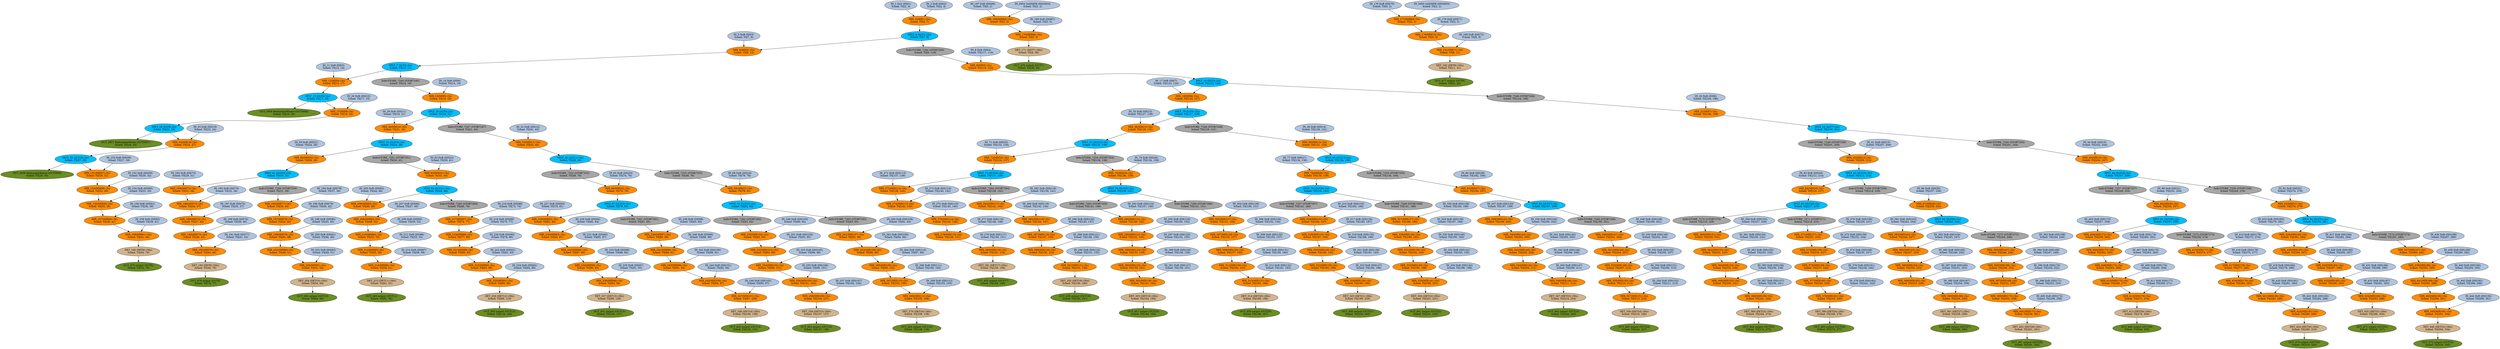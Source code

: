 digraph G {
1 [label = "IN_1 DsS (DIS1)\nSched: TS[2, 4)\n" fillcolor=lightsteelblue, style=filled];
1 -> 3;
2 [label = "IN_2 DsB (DIS2)\nSched: TS[2, 4)\n" fillcolor=lightsteelblue, style=filled];
2 -> 3;
3 [label = "MIX_3(MIX1) (3s)\nSched: TS[4, 7)\n" fillcolor=darkorange, style=filled];
3 -> 4;
4 [label = "SPLT_4 (SLT1) (2s)\nSched: TS[7, 9)\n" fillcolor=deepskyblue, style=filled];
4 -> 6;
4 -> 7244;
5 [label = "IN_5 DsB (DIS3)\nSched: TS[7, 9)\n" fillcolor=lightsteelblue, style=filled];
5 -> 6;
6 [label = "MIX_6(MIX2) (3s)\nSched: TS[9, 12)\n" fillcolor=darkorange, style=filled];
6 -> 7;
7 [label = "SPLT_7 (SLT2) (2s)\nSched: TS[12, 14)\n" fillcolor=deepskyblue, style=filled];
7 -> 12;
7 -> 7245;
8 [label = "IN_8 DsB (DIS4)\nSched: TS[117, 119)\n" fillcolor=lightsteelblue, style=filled];
8 -> 9;
9 [label = "MIX_9(MIX3) (3s)\nSched: TS[119, 122)\n" fillcolor=darkorange, style=filled];
9 -> 10;
10 [label = "SPLT_10 (SLT3) (2s)\nSched: TS[122, 124)\n" fillcolor=deepskyblue, style=filled];
10 -> 18;
10 -> 7246;
11 [label = "IN_11 DsB (DIS5)\nSched: TS[12, 14)\n" fillcolor=lightsteelblue, style=filled];
11 -> 12;
12 [label = "MIX_12(MIX4) (3s)\nSched: TS[14, 17)\n" fillcolor=darkorange, style=filled];
12 -> 13;
13 [label = "SPLT_13 (SLT4) (2s)\nSched: TS[17, 19)\n" fillcolor=deepskyblue, style=filled];
13 -> 5958;
13 -> 27;
14 [label = "IN_14 DsB (DIS6)\nSched: TS[14, 16)\n" fillcolor=lightsteelblue, style=filled];
14 -> 15;
15 [label = "MIX_15(MIX5) (3s)\nSched: TS[16, 19)\n" fillcolor=darkorange, style=filled];
15 -> 16;
16 [label = "SPLT_16 (SLT5) (2s)\nSched: TS[19, 21)\n" fillcolor=deepskyblue, style=filled];
16 -> 30;
16 -> 7247;
17 [label = "IN_17 DsB (DIS7)\nSched: TS[122, 124)\n" fillcolor=lightsteelblue, style=filled];
17 -> 18;
18 [label = "MIX_18(MIX6) (3s)\nSched: TS[124, 127)\n" fillcolor=darkorange, style=filled];
18 -> 19;
19 [label = "SPLT_19 (SLT6) (2s)\nSched: TS[127, 129)\n" fillcolor=deepskyblue, style=filled];
19 -> 36;
19 -> 7248;
20 [label = "IN_20 DsB (DIS8)\nSched: TS[194, 196)\n" fillcolor=lightsteelblue, style=filled];
20 -> 21;
21 [label = "MIX_21(MIX7) (3s)\nSched: TS[196, 199)\n" fillcolor=darkorange, style=filled];
21 -> 22;
22 [label = "SPLT_22 (SLT7) (2s)\nSched: TS[199, 201)\n" fillcolor=deepskyblue, style=filled];
22 -> 7249;
22 -> 7250;
26 [label = "IN_26 DsB (DIS10)\nSched: TS[17, 19)\n" fillcolor=lightsteelblue, style=filled];
26 -> 27;
27 [label = "MIX_27(MIX9) (3s)\nSched: TS[19, 22)\n" fillcolor=darkorange, style=filled];
27 -> 28;
28 [label = "SPLT_28 (SLT9) (2s)\nSched: TS[22, 24)\n" fillcolor=deepskyblue, style=filled];
28 -> 5957;
28 -> 54;
29 [label = "IN_29 DsB (DIS11)\nSched: TS[19, 21)\n" fillcolor=lightsteelblue, style=filled];
29 -> 30;
30 [label = "MIX_30(MIX10) (3s)\nSched: TS[21, 24)\n" fillcolor=darkorange, style=filled];
30 -> 31;
31 [label = "SPLT_31 (SLT10) (2s)\nSched: TS[24, 26)\n" fillcolor=deepskyblue, style=filled];
31 -> 60;
31 -> 7251;
32 [label = "IN_32 DsB (DIS12)\nSched: TS[41, 43)\n" fillcolor=lightsteelblue, style=filled];
32 -> 33;
33 [label = "MIX_33(MIX11) (3s)\nSched: TS[43, 46)\n" fillcolor=darkorange, style=filled];
33 -> 34;
34 [label = "SPLT_34 (SLT11) (2s)\nSched: TS[46, 48)\n" fillcolor=deepskyblue, style=filled];
34 -> 7252;
34 -> 7253;
35 [label = "IN_35 DsB (DIS13)\nSched: TS[127, 129)\n" fillcolor=lightsteelblue, style=filled];
35 -> 36;
36 [label = "MIX_36(MIX12) (3s)\nSched: TS[129, 132)\n" fillcolor=darkorange, style=filled];
36 -> 37;
37 [label = "SPLT_37 (SLT12) (2s)\nSched: TS[132, 134)\n" fillcolor=deepskyblue, style=filled];
37 -> 72;
37 -> 7254;
38 [label = "IN_38 DsB (DIS14)\nSched: TS[129, 131)\n" fillcolor=lightsteelblue, style=filled];
38 -> 39;
39 [label = "MIX_39(MIX13) (3s)\nSched: TS[131, 134)\n" fillcolor=darkorange, style=filled];
39 -> 40;
40 [label = "SPLT_40 (SLT13) (2s)\nSched: TS[134, 136)\n" fillcolor=deepskyblue, style=filled];
40 -> 78;
40 -> 7255;
41 [label = "IN_41 DsB (DIS15)\nSched: TS[207, 209)\n" fillcolor=lightsteelblue, style=filled];
41 -> 42;
42 [label = "MIX_42(MIX14) (3s)\nSched: TS[209, 212)\n" fillcolor=darkorange, style=filled];
42 -> 43;
43 [label = "SPLT_43 (SLT14) (2s)\nSched: TS[212, 214)\n" fillcolor=deepskyblue, style=filled];
43 -> 84;
43 -> 7256;
44 [label = "IN_44 DsB (DIS16)\nSched: TS[242, 244)\n" fillcolor=lightsteelblue, style=filled];
44 -> 45;
45 [label = "MIX_45(MIX15) (3s)\nSched: TS[244, 247)\n" fillcolor=darkorange, style=filled];
45 -> 46;
46 [label = "SPLT_46 (SLT15) (2s)\nSched: TS[247, 249)\n" fillcolor=deepskyblue, style=filled];
46 -> 7257;
46 -> 7258;
53 [label = "IN_53 DsB (DIS19)\nSched: TS[22, 24)\n" fillcolor=lightsteelblue, style=filled];
53 -> 54;
54 [label = "MIX_54(MIX18) (3s)\nSched: TS[24, 27)\n" fillcolor=darkorange, style=filled];
54 -> 55;
55 [label = "SPLT_55 (SLT18) (2s)\nSched: TS[27, 29)\n" fillcolor=deepskyblue, style=filled];
55 -> 5956;
55 -> 151;
59 [label = "IN_59 DsB (DIS21)\nSched: TS[24, 26)\n" fillcolor=lightsteelblue, style=filled];
59 -> 60;
60 [label = "MIX_60(MIX20) (3s)\nSched: TS[26, 29)\n" fillcolor=darkorange, style=filled];
60 -> 61;
61 [label = "SPLT_61 (SLT20) (2s)\nSched: TS[29, 31)\n" fillcolor=deepskyblue, style=filled];
61 -> 184;
61 -> 7259;
62 [label = "IN_62 DsB (DIS22)\nSched: TS[39, 41)\n" fillcolor=lightsteelblue, style=filled];
62 -> 63;
63 [label = "MIX_63(MIX21) (3s)\nSched: TS[41, 44)\n" fillcolor=darkorange, style=filled];
63 -> 64;
64 [label = "SPLT_64 (SLT21) (2s)\nSched: TS[44, 46)\n" fillcolor=deepskyblue, style=filled];
64 -> 206;
64 -> 7260;
65 [label = "IN_65 DsB (DIS23)\nSched: TS[74, 76)\n" fillcolor=lightsteelblue, style=filled];
65 -> 66;
66 [label = "MIX_66(MIX22) (3s)\nSched: TS[76, 79)\n" fillcolor=darkorange, style=filled];
66 -> 67;
67 [label = "SPLT_67 (SLT22) (2s)\nSched: TS[79, 81)\n" fillcolor=deepskyblue, style=filled];
67 -> 228;
67 -> 7261;
68 [label = "IN_68 DsB (DIS24)\nSched: TS[76, 78)\n" fillcolor=lightsteelblue, style=filled];
68 -> 69;
69 [label = "MIX_69(MIX23) (3s)\nSched: TS[78, 81)\n" fillcolor=darkorange, style=filled];
69 -> 70;
70 [label = "SPLT_70 (SLT23) (2s)\nSched: TS[81, 83)\n" fillcolor=deepskyblue, style=filled];
70 -> 7262;
70 -> 7263;
71 [label = "IN_71 DsB (DIS25)\nSched: TS[132, 134)\n" fillcolor=lightsteelblue, style=filled];
71 -> 72;
72 [label = "MIX_72(MIX24) (3s)\nSched: TS[134, 137)\n" fillcolor=darkorange, style=filled];
72 -> 73;
73 [label = "SPLT_73 (SLT24) (2s)\nSched: TS[137, 139)\n" fillcolor=deepskyblue, style=filled];
73 -> 272;
73 -> 7264;
74 [label = "IN_74 DsB (DIS26)\nSched: TS[134, 136)\n" fillcolor=lightsteelblue, style=filled];
74 -> 75;
75 [label = "MIX_75(MIX25) (3s)\nSched: TS[136, 139)\n" fillcolor=darkorange, style=filled];
75 -> 76;
76 [label = "SPLT_76 (SLT25) (2s)\nSched: TS[139, 141)\n" fillcolor=deepskyblue, style=filled];
76 -> 7265;
76 -> 7266;
77 [label = "IN_77 DsB (DIS27)\nSched: TS[134, 136)\n" fillcolor=lightsteelblue, style=filled];
77 -> 78;
78 [label = "MIX_78(MIX26) (3s)\nSched: TS[136, 139)\n" fillcolor=darkorange, style=filled];
78 -> 79;
79 [label = "SPLT_79 (SLT26) (2s)\nSched: TS[139, 141)\n" fillcolor=deepskyblue, style=filled];
79 -> 7267;
79 -> 7268;
80 [label = "IN_80 DsB (DIS28)\nSched: TS[192, 194)\n" fillcolor=lightsteelblue, style=filled];
80 -> 81;
81 [label = "MIX_81(MIX27) (3s)\nSched: TS[194, 197)\n" fillcolor=darkorange, style=filled];
81 -> 82;
82 [label = "SPLT_82 (SLT27) (2s)\nSched: TS[197, 199)\n" fillcolor=deepskyblue, style=filled];
82 -> 338;
82 -> 7269;
83 [label = "IN_83 DsB (DIS29)\nSched: TS[212, 214)\n" fillcolor=lightsteelblue, style=filled];
83 -> 84;
84 [label = "MIX_84(MIX28) (3s)\nSched: TS[214, 217)\n" fillcolor=darkorange, style=filled];
84 -> 85;
85 [label = "SPLT_85 (SLT28) (2s)\nSched: TS[217, 219)\n" fillcolor=deepskyblue, style=filled];
85 -> 7270;
85 -> 7271;
86 [label = "IN_86 DsB (DIS30)\nSched: TS[237, 239)\n" fillcolor=lightsteelblue, style=filled];
86 -> 87;
87 [label = "MIX_87(MIX29) (3s)\nSched: TS[239, 242)\n" fillcolor=darkorange, style=filled];
87 -> 88;
88 [label = "SPLT_88 (SLT29) (2s)\nSched: TS[242, 244)\n" fillcolor=deepskyblue, style=filled];
88 -> 382;
88 -> 7272;
89 [label = "IN_89 DsB (DIS31)\nSched: TS[252, 254)\n" fillcolor=lightsteelblue, style=filled];
89 -> 90;
90 [label = "MIX_90(MIX30) (3s)\nSched: TS[254, 257)\n" fillcolor=darkorange, style=filled];
90 -> 91;
91 [label = "SPLT_91 (SLT30) (2s)\nSched: TS[257, 259)\n" fillcolor=deepskyblue, style=filled];
91 -> 404;
91 -> 7273;
92 [label = "IN_92 DsB (DIS32)\nSched: TS[274, 276)\n" fillcolor=lightsteelblue, style=filled];
92 -> 93;
93 [label = "MIX_93(MIX31) (3s)\nSched: TS[276, 279)\n" fillcolor=darkorange, style=filled];
93 -> 94;
94 [label = "SPLT_94 (SLT31) (2s)\nSched: TS[279, 281)\n" fillcolor=deepskyblue, style=filled];
94 -> 426;
94 -> 7274;
150 [label = "IN_150 DsB (DIS58)\nSched: TS[27, 29)\n" fillcolor=lightsteelblue, style=filled];
150 -> 151;
151 [label = "MIX_151(MIX57) (3s)\nSched: TS[29, 32)\n" fillcolor=darkorange, style=filled];
151 -> 153;
152 [label = "IN_152 DsB (DIS59)\nSched: TS[30, 32)\n" fillcolor=lightsteelblue, style=filled];
152 -> 153;
153 [label = "MIX_153(MIX58) (3s)\nSched: TS[32, 35)\n" fillcolor=darkorange, style=filled];
153 -> 155;
154 [label = "IN_154 DsB (DIS60)\nSched: TS[33, 35)\n" fillcolor=lightsteelblue, style=filled];
154 -> 155;
155 [label = "MIX_155(MIX59) (3s)\nSched: TS[35, 38)\n" fillcolor=darkorange, style=filled];
155 -> 157;
156 [label = "IN_156 DsB (DIS61)\nSched: TS[36, 38)\n" fillcolor=lightsteelblue, style=filled];
156 -> 157;
157 [label = "MIX_157(MIX60) (3s)\nSched: TS[38, 41)\n" fillcolor=darkorange, style=filled];
157 -> 159;
158 [label = "IN_158 DsR (DIS62)\nSched: TS[39, 41)\n" fillcolor=lightsteelblue, style=filled];
158 -> 159;
159 [label = "MIX_159(MIX61) (3s)\nSched: TS[41, 44)\n" fillcolor=darkorange, style=filled];
159 -> 160;
160 [label = "DET_160 (DET6) (30s)\nSched: TS[44, 74)\n" fillcolor=tan, style=filled];
160 -> 475;
167 [label = "IN_167 DsB (DIS66)\nSched: TS[0, 2)\n" fillcolor=lightsteelblue, style=filled];
167 -> 168;
168 [label = "MIX_168(MIX65) (3s)\nSched: TS[2, 5)\n" fillcolor=darkorange, style=filled];
168 -> 170;
169 [label = "IN_169 DsR (DIS67)\nSched: TS[3, 5)\n" fillcolor=lightsteelblue, style=filled];
169 -> 170;
170 [label = "MIX_170(MIX66) (3s)\nSched: TS[5, 8)\n" fillcolor=darkorange, style=filled];
170 -> 171;
171 [label = "DET_171 (DET7) (30s)\nSched: TS[8, 38)\n" fillcolor=tan, style=filled];
171 -> 476;
176 [label = "IN_176 DsB (DIS70)\nSched: TS[0, 2)\n" fillcolor=lightsteelblue, style=filled];
176 -> 177;
177 [label = "MIX_177(MIX69) (3s)\nSched: TS[2, 5)\n" fillcolor=darkorange, style=filled];
177 -> 179;
178 [label = "IN_178 DsB (DIS71)\nSched: TS[3, 5)\n" fillcolor=lightsteelblue, style=filled];
178 -> 179;
179 [label = "MIX_179(MIX70) (3s)\nSched: TS[5, 8)\n" fillcolor=darkorange, style=filled];
179 -> 181;
180 [label = "IN_180 DsR (DIS72)\nSched: TS[6, 8)\n" fillcolor=lightsteelblue, style=filled];
180 -> 181;
181 [label = "MIX_181(MIX71) (3s)\nSched: TS[8, 11)\n" fillcolor=darkorange, style=filled];
181 -> 182;
182 [label = "DET_182 (DET8) (30s)\nSched: TS[11, 41)\n" fillcolor=tan, style=filled];
182 -> 477;
183 [label = "IN_183 DsB (DIS73)\nSched: TS[29, 31)\n" fillcolor=lightsteelblue, style=filled];
183 -> 184;
184 [label = "MIX_184(MIX72) (3s)\nSched: TS[31, 34)\n" fillcolor=darkorange, style=filled];
184 -> 186;
185 [label = "IN_185 DsB (DIS74)\nSched: TS[32, 34)\n" fillcolor=lightsteelblue, style=filled];
185 -> 186;
186 [label = "MIX_186(MIX73) (3s)\nSched: TS[34, 37)\n" fillcolor=darkorange, style=filled];
186 -> 188;
187 [label = "IN_187 DsB (DIS75)\nSched: TS[35, 37)\n" fillcolor=lightsteelblue, style=filled];
187 -> 188;
188 [label = "MIX_188(MIX74) (3s)\nSched: TS[37, 40)\n" fillcolor=darkorange, style=filled];
188 -> 190;
189 [label = "IN_189 DsB (DIS76)\nSched: TS[38, 40)\n" fillcolor=lightsteelblue, style=filled];
189 -> 190;
190 [label = "MIX_190(MIX75) (3s)\nSched: TS[40, 43)\n" fillcolor=darkorange, style=filled];
190 -> 192;
191 [label = "IN_191 DsR (DIS77)\nSched: TS[41, 43)\n" fillcolor=lightsteelblue, style=filled];
191 -> 192;
192 [label = "MIX_192(MIX76) (3s)\nSched: TS[43, 46)\n" fillcolor=darkorange, style=filled];
192 -> 193;
193 [label = "DET_193 (DET9) (30s)\nSched: TS[46, 76)\n" fillcolor=tan, style=filled];
193 -> 478;
194 [label = "IN_194 DsB (DIS78)\nSched: TS[37, 39)\n" fillcolor=lightsteelblue, style=filled];
194 -> 195;
195 [label = "MIX_195(MIX77) (3s)\nSched: TS[39, 42)\n" fillcolor=darkorange, style=filled];
195 -> 197;
196 [label = "IN_196 DsB (DIS79)\nSched: TS[40, 42)\n" fillcolor=lightsteelblue, style=filled];
196 -> 197;
197 [label = "MIX_197(MIX78) (3s)\nSched: TS[42, 45)\n" fillcolor=darkorange, style=filled];
197 -> 199;
198 [label = "IN_198 DsB (DIS80)\nSched: TS[43, 45)\n" fillcolor=lightsteelblue, style=filled];
198 -> 199;
199 [label = "MIX_199(MIX79) (3s)\nSched: TS[45, 48)\n" fillcolor=darkorange, style=filled];
199 -> 201;
200 [label = "IN_200 DsB (DIS81)\nSched: TS[46, 48)\n" fillcolor=lightsteelblue, style=filled];
200 -> 201;
201 [label = "MIX_201(MIX80) (3s)\nSched: TS[48, 51)\n" fillcolor=darkorange, style=filled];
201 -> 203;
202 [label = "IN_202 DsR (DIS82)\nSched: TS[49, 51)\n" fillcolor=lightsteelblue, style=filled];
202 -> 203;
203 [label = "MIX_203(MIX81) (3s)\nSched: TS[51, 54)\n" fillcolor=darkorange, style=filled];
203 -> 204;
204 [label = "DET_204 (DET10) (30s)\nSched: TS[54, 84)\n" fillcolor=tan, style=filled];
204 -> 448;
205 [label = "IN_205 DsB (DIS83)\nSched: TS[44, 46)\n" fillcolor=lightsteelblue, style=filled];
205 -> 206;
206 [label = "MIX_206(MIX82) (3s)\nSched: TS[46, 49)\n" fillcolor=darkorange, style=filled];
206 -> 208;
207 [label = "IN_207 DsB (DIS84)\nSched: TS[47, 49)\n" fillcolor=lightsteelblue, style=filled];
207 -> 208;
208 [label = "MIX_208(MIX83) (3s)\nSched: TS[49, 52)\n" fillcolor=darkorange, style=filled];
208 -> 210;
209 [label = "IN_209 DsB (DIS85)\nSched: TS[50, 52)\n" fillcolor=lightsteelblue, style=filled];
209 -> 210;
210 [label = "MIX_210(MIX84) (3s)\nSched: TS[52, 55)\n" fillcolor=darkorange, style=filled];
210 -> 212;
211 [label = "IN_211 DsB (DIS86)\nSched: TS[53, 55)\n" fillcolor=lightsteelblue, style=filled];
211 -> 212;
212 [label = "MIX_212(MIX85) (3s)\nSched: TS[55, 58)\n" fillcolor=darkorange, style=filled];
212 -> 214;
213 [label = "IN_213 DsR (DIS87)\nSched: TS[56, 58)\n" fillcolor=lightsteelblue, style=filled];
213 -> 214;
214 [label = "MIX_214(MIX86) (3s)\nSched: TS[58, 61)\n" fillcolor=darkorange, style=filled];
214 -> 215;
215 [label = "DET_215 (DET11) (30s)\nSched: TS[61, 91)\n" fillcolor=tan, style=filled];
215 -> 449;
216 [label = "IN_216 DsB (DIS88)\nSched: TS[72, 74)\n" fillcolor=lightsteelblue, style=filled];
216 -> 217;
217 [label = "MIX_217(MIX87) (3s)\nSched: TS[74, 77)\n" fillcolor=darkorange, style=filled];
217 -> 219;
218 [label = "IN_218 DsB (DIS89)\nSched: TS[75, 77)\n" fillcolor=lightsteelblue, style=filled];
218 -> 219;
219 [label = "MIX_219(MIX88) (3s)\nSched: TS[77, 80)\n" fillcolor=darkorange, style=filled];
219 -> 221;
220 [label = "IN_220 DsB (DIS90)\nSched: TS[78, 80)\n" fillcolor=lightsteelblue, style=filled];
220 -> 221;
221 [label = "MIX_221(MIX89) (3s)\nSched: TS[80, 83)\n" fillcolor=darkorange, style=filled];
221 -> 223;
222 [label = "IN_222 DsB (DIS91)\nSched: TS[81, 83)\n" fillcolor=lightsteelblue, style=filled];
222 -> 223;
223 [label = "MIX_223(MIX90) (3s)\nSched: TS[83, 86)\n" fillcolor=darkorange, style=filled];
223 -> 225;
224 [label = "IN_224 DsR (DIS92)\nSched: TS[84, 86)\n" fillcolor=lightsteelblue, style=filled];
224 -> 225;
225 [label = "MIX_225(MIX91) (3s)\nSched: TS[86, 89)\n" fillcolor=darkorange, style=filled];
225 -> 226;
226 [label = "DET_226 (DET12) (30s)\nSched: TS[89, 119)\n" fillcolor=tan, style=filled];
226 -> 450;
227 [label = "IN_227 DsB (DIS93)\nSched: TS[79, 81)\n" fillcolor=lightsteelblue, style=filled];
227 -> 228;
228 [label = "MIX_228(MIX92) (3s)\nSched: TS[81, 84)\n" fillcolor=darkorange, style=filled];
228 -> 230;
229 [label = "IN_229 DsB (DIS94)\nSched: TS[82, 84)\n" fillcolor=lightsteelblue, style=filled];
229 -> 230;
230 [label = "MIX_230(MIX93) (3s)\nSched: TS[84, 87)\n" fillcolor=darkorange, style=filled];
230 -> 232;
231 [label = "IN_231 DsB (DIS95)\nSched: TS[85, 87)\n" fillcolor=lightsteelblue, style=filled];
231 -> 232;
232 [label = "MIX_232(MIX94) (3s)\nSched: TS[87, 90)\n" fillcolor=darkorange, style=filled];
232 -> 234;
233 [label = "IN_233 DsB (DIS96)\nSched: TS[88, 90)\n" fillcolor=lightsteelblue, style=filled];
233 -> 234;
234 [label = "MIX_234(MIX95) (3s)\nSched: TS[90, 93)\n" fillcolor=darkorange, style=filled];
234 -> 236;
235 [label = "IN_235 DsR (DIS97)\nSched: TS[91, 93)\n" fillcolor=lightsteelblue, style=filled];
235 -> 236;
236 [label = "MIX_236(MIX96) (3s)\nSched: TS[93, 96)\n" fillcolor=darkorange, style=filled];
236 -> 237;
237 [label = "DET_237 (DET13) (30s)\nSched: TS[96, 126)\n" fillcolor=tan, style=filled];
237 -> 451;
238 [label = "IN_238 DsB (DIS98)\nSched: TS[83, 85)\n" fillcolor=lightsteelblue, style=filled];
238 -> 239;
239 [label = "MIX_239(MIX97) (3s)\nSched: TS[85, 88)\n" fillcolor=darkorange, style=filled];
239 -> 241;
240 [label = "IN_240 DsB (DIS99)\nSched: TS[86, 88)\n" fillcolor=lightsteelblue, style=filled];
240 -> 241;
241 [label = "MIX_241(MIX98) (3s)\nSched: TS[88, 91)\n" fillcolor=darkorange, style=filled];
241 -> 243;
242 [label = "IN_242 DsB (DIS100)\nSched: TS[89, 91)\n" fillcolor=lightsteelblue, style=filled];
242 -> 243;
243 [label = "MIX_243(MIX99) (3s)\nSched: TS[91, 94)\n" fillcolor=darkorange, style=filled];
243 -> 245;
244 [label = "IN_244 DsB (DIS101)\nSched: TS[92, 94)\n" fillcolor=lightsteelblue, style=filled];
244 -> 245;
245 [label = "MIX_245(MIX100) (3s)\nSched: TS[94, 97)\n" fillcolor=darkorange, style=filled];
245 -> 247;
246 [label = "IN_246 DsR (DIS102)\nSched: TS[95, 97)\n" fillcolor=lightsteelblue, style=filled];
246 -> 247;
247 [label = "MIX_247(MIX101) (3s)\nSched: TS[97, 100)\n" fillcolor=darkorange, style=filled];
247 -> 248;
248 [label = "DET_248 (DET14) (30s)\nSched: TS[100, 130)\n" fillcolor=tan, style=filled];
248 -> 452;
249 [label = "IN_249 DsB (DIS103)\nSched: TS[90, 92)\n" fillcolor=lightsteelblue, style=filled];
249 -> 250;
250 [label = "MIX_250(MIX102) (3s)\nSched: TS[92, 95)\n" fillcolor=darkorange, style=filled];
250 -> 252;
251 [label = "IN_251 DsB (DIS104)\nSched: TS[93, 95)\n" fillcolor=lightsteelblue, style=filled];
251 -> 252;
252 [label = "MIX_252(MIX103) (3s)\nSched: TS[95, 98)\n" fillcolor=darkorange, style=filled];
252 -> 254;
253 [label = "IN_253 DsB (DIS105)\nSched: TS[96, 98)\n" fillcolor=lightsteelblue, style=filled];
253 -> 254;
254 [label = "MIX_254(MIX104) (3s)\nSched: TS[98, 101)\n" fillcolor=darkorange, style=filled];
254 -> 256;
255 [label = "IN_255 DsB (DIS106)\nSched: TS[99, 101)\n" fillcolor=lightsteelblue, style=filled];
255 -> 256;
256 [label = "MIX_256(MIX105) (3s)\nSched: TS[101, 104)\n" fillcolor=darkorange, style=filled];
256 -> 258;
257 [label = "IN_257 DsR (DIS107)\nSched: TS[102, 104)\n" fillcolor=lightsteelblue, style=filled];
257 -> 258;
258 [label = "MIX_258(MIX106) (3s)\nSched: TS[104, 107)\n" fillcolor=darkorange, style=filled];
258 -> 259;
259 [label = "DET_259 (DET15) (30s)\nSched: TS[107, 137)\n" fillcolor=tan, style=filled];
259 -> 453;
260 [label = "IN_260 DsB (DIS108)\nSched: TS[91, 93)\n" fillcolor=lightsteelblue, style=filled];
260 -> 261;
261 [label = "MIX_261(MIX107) (3s)\nSched: TS[93, 96)\n" fillcolor=darkorange, style=filled];
261 -> 263;
262 [label = "IN_262 DsB (DIS109)\nSched: TS[94, 96)\n" fillcolor=lightsteelblue, style=filled];
262 -> 263;
263 [label = "MIX_263(MIX108) (3s)\nSched: TS[96, 99)\n" fillcolor=darkorange, style=filled];
263 -> 265;
264 [label = "IN_264 DsB (DIS110)\nSched: TS[97, 99)\n" fillcolor=lightsteelblue, style=filled];
264 -> 265;
265 [label = "MIX_265(MIX109) (3s)\nSched: TS[99, 102)\n" fillcolor=darkorange, style=filled];
265 -> 267;
266 [label = "IN_266 DsB (DIS111)\nSched: TS[100, 102)\n" fillcolor=lightsteelblue, style=filled];
266 -> 267;
267 [label = "MIX_267(MIX110) (3s)\nSched: TS[102, 105)\n" fillcolor=darkorange, style=filled];
267 -> 269;
268 [label = "IN_268 DsR (DIS112)\nSched: TS[103, 105)\n" fillcolor=lightsteelblue, style=filled];
268 -> 269;
269 [label = "MIX_269(MIX111) (3s)\nSched: TS[105, 108)\n" fillcolor=darkorange, style=filled];
269 -> 270;
270 [label = "DET_270 (DET16) (30s)\nSched: TS[108, 138)\n" fillcolor=tan, style=filled];
270 -> 454;
271 [label = "IN_271 DsB (DIS113)\nSched: TS[137, 139)\n" fillcolor=lightsteelblue, style=filled];
271 -> 272;
272 [label = "MIX_272(MIX112) (3s)\nSched: TS[139, 142)\n" fillcolor=darkorange, style=filled];
272 -> 274;
273 [label = "IN_273 DsB (DIS114)\nSched: TS[140, 142)\n" fillcolor=lightsteelblue, style=filled];
273 -> 274;
274 [label = "MIX_274(MIX113) (3s)\nSched: TS[142, 145)\n" fillcolor=darkorange, style=filled];
274 -> 276;
275 [label = "IN_275 DsB (DIS115)\nSched: TS[143, 145)\n" fillcolor=lightsteelblue, style=filled];
275 -> 276;
276 [label = "MIX_276(MIX114) (3s)\nSched: TS[145, 148)\n" fillcolor=darkorange, style=filled];
276 -> 278;
277 [label = "IN_277 DsB (DIS116)\nSched: TS[146, 148)\n" fillcolor=lightsteelblue, style=filled];
277 -> 278;
278 [label = "MIX_278(MIX115) (3s)\nSched: TS[148, 151)\n" fillcolor=darkorange, style=filled];
278 -> 280;
279 [label = "IN_279 DsR (DIS117)\nSched: TS[149, 151)\n" fillcolor=lightsteelblue, style=filled];
279 -> 280;
280 [label = "MIX_280(MIX116) (3s)\nSched: TS[151, 154)\n" fillcolor=darkorange, style=filled];
280 -> 281;
281 [label = "DET_281 (DET17) (30s)\nSched: TS[154, 184)\n" fillcolor=tan, style=filled];
281 -> 455;
282 [label = "IN_282 DsB (DIS118)\nSched: TS[139, 141)\n" fillcolor=lightsteelblue, style=filled];
282 -> 283;
283 [label = "MIX_283(MIX117) (3s)\nSched: TS[141, 144)\n" fillcolor=darkorange, style=filled];
283 -> 285;
284 [label = "IN_284 DsB (DIS119)\nSched: TS[142, 144)\n" fillcolor=lightsteelblue, style=filled];
284 -> 285;
285 [label = "MIX_285(MIX118) (3s)\nSched: TS[144, 147)\n" fillcolor=darkorange, style=filled];
285 -> 287;
286 [label = "IN_286 DsB (DIS120)\nSched: TS[145, 147)\n" fillcolor=lightsteelblue, style=filled];
286 -> 287;
287 [label = "MIX_287(MIX119) (3s)\nSched: TS[147, 150)\n" fillcolor=darkorange, style=filled];
287 -> 289;
288 [label = "IN_288 DsB (DIS121)\nSched: TS[148, 150)\n" fillcolor=lightsteelblue, style=filled];
288 -> 289;
289 [label = "MIX_289(MIX120) (3s)\nSched: TS[150, 153)\n" fillcolor=darkorange, style=filled];
289 -> 291;
290 [label = "IN_290 DsR (DIS122)\nSched: TS[151, 153)\n" fillcolor=lightsteelblue, style=filled];
290 -> 291;
291 [label = "MIX_291(MIX121) (3s)\nSched: TS[153, 156)\n" fillcolor=darkorange, style=filled];
291 -> 292;
292 [label = "DET_292 (DET18) (30s)\nSched: TS[156, 186)\n" fillcolor=tan, style=filled];
292 -> 456;
293 [label = "IN_293 DsB (DIS123)\nSched: TS[147, 149)\n" fillcolor=lightsteelblue, style=filled];
293 -> 294;
294 [label = "MIX_294(MIX122) (3s)\nSched: TS[149, 152)\n" fillcolor=darkorange, style=filled];
294 -> 296;
295 [label = "IN_295 DsB (DIS124)\nSched: TS[150, 152)\n" fillcolor=lightsteelblue, style=filled];
295 -> 296;
296 [label = "MIX_296(MIX123) (3s)\nSched: TS[152, 155)\n" fillcolor=darkorange, style=filled];
296 -> 298;
297 [label = "IN_297 DsB (DIS125)\nSched: TS[153, 155)\n" fillcolor=lightsteelblue, style=filled];
297 -> 298;
298 [label = "MIX_298(MIX124) (3s)\nSched: TS[155, 158)\n" fillcolor=darkorange, style=filled];
298 -> 300;
299 [label = "IN_299 DsB (DIS126)\nSched: TS[156, 158)\n" fillcolor=lightsteelblue, style=filled];
299 -> 300;
300 [label = "MIX_300(MIX125) (3s)\nSched: TS[158, 161)\n" fillcolor=darkorange, style=filled];
300 -> 302;
301 [label = "IN_301 DsR (DIS127)\nSched: TS[159, 161)\n" fillcolor=lightsteelblue, style=filled];
301 -> 302;
302 [label = "MIX_302(MIX126) (3s)\nSched: TS[161, 164)\n" fillcolor=darkorange, style=filled];
302 -> 303;
303 [label = "DET_303 (DET19) (30s)\nSched: TS[164, 194)\n" fillcolor=tan, style=filled];
303 -> 457;
304 [label = "IN_304 DsB (DIS128)\nSched: TS[149, 151)\n" fillcolor=lightsteelblue, style=filled];
304 -> 305;
305 [label = "MIX_305(MIX127) (3s)\nSched: TS[151, 154)\n" fillcolor=darkorange, style=filled];
305 -> 307;
306 [label = "IN_306 DsB (DIS129)\nSched: TS[152, 154)\n" fillcolor=lightsteelblue, style=filled];
306 -> 307;
307 [label = "MIX_307(MIX128) (3s)\nSched: TS[154, 157)\n" fillcolor=darkorange, style=filled];
307 -> 309;
308 [label = "IN_308 DsB (DIS130)\nSched: TS[155, 157)\n" fillcolor=lightsteelblue, style=filled];
308 -> 309;
309 [label = "MIX_309(MIX129) (3s)\nSched: TS[157, 160)\n" fillcolor=darkorange, style=filled];
309 -> 311;
310 [label = "IN_310 DsB (DIS131)\nSched: TS[158, 160)\n" fillcolor=lightsteelblue, style=filled];
310 -> 311;
311 [label = "MIX_311(MIX130) (3s)\nSched: TS[160, 163)\n" fillcolor=darkorange, style=filled];
311 -> 313;
312 [label = "IN_312 DsR (DIS132)\nSched: TS[161, 163)\n" fillcolor=lightsteelblue, style=filled];
312 -> 313;
313 [label = "MIX_313(MIX131) (3s)\nSched: TS[163, 166)\n" fillcolor=darkorange, style=filled];
313 -> 314;
314 [label = "DET_314 (DET20) (30s)\nSched: TS[166, 196)\n" fillcolor=tan, style=filled];
314 -> 459;
315 [label = "IN_315 DsB (DIS133)\nSched: TS[182, 184)\n" fillcolor=lightsteelblue, style=filled];
315 -> 316;
316 [label = "MIX_316(MIX132) (3s)\nSched: TS[184, 187)\n" fillcolor=darkorange, style=filled];
316 -> 318;
317 [label = "IN_317 DsB (DIS134)\nSched: TS[185, 187)\n" fillcolor=lightsteelblue, style=filled];
317 -> 318;
318 [label = "MIX_318(MIX133) (3s)\nSched: TS[187, 190)\n" fillcolor=darkorange, style=filled];
318 -> 320;
319 [label = "IN_319 DsB (DIS135)\nSched: TS[188, 190)\n" fillcolor=lightsteelblue, style=filled];
319 -> 320;
320 [label = "MIX_320(MIX134) (3s)\nSched: TS[190, 193)\n" fillcolor=darkorange, style=filled];
320 -> 322;
321 [label = "IN_321 DsB (DIS136)\nSched: TS[191, 193)\n" fillcolor=lightsteelblue, style=filled];
321 -> 322;
322 [label = "MIX_322(MIX135) (3s)\nSched: TS[193, 196)\n" fillcolor=darkorange, style=filled];
322 -> 324;
323 [label = "IN_323 DsR (DIS137)\nSched: TS[194, 196)\n" fillcolor=lightsteelblue, style=filled];
323 -> 324;
324 [label = "MIX_324(MIX136) (3s)\nSched: TS[196, 199)\n" fillcolor=darkorange, style=filled];
324 -> 325;
325 [label = "DET_325 (DET21) (30s)\nSched: TS[199, 229)\n" fillcolor=tan, style=filled];
325 -> 460;
326 [label = "IN_326 DsB (DIS138)\nSched: TS[184, 186)\n" fillcolor=lightsteelblue, style=filled];
326 -> 327;
327 [label = "MIX_327(MIX137) (3s)\nSched: TS[186, 189)\n" fillcolor=darkorange, style=filled];
327 -> 329;
328 [label = "IN_328 DsB (DIS139)\nSched: TS[187, 189)\n" fillcolor=lightsteelblue, style=filled];
328 -> 329;
329 [label = "MIX_329(MIX138) (3s)\nSched: TS[189, 192)\n" fillcolor=darkorange, style=filled];
329 -> 331;
330 [label = "IN_330 DsB (DIS140)\nSched: TS[190, 192)\n" fillcolor=lightsteelblue, style=filled];
330 -> 331;
331 [label = "MIX_331(MIX139) (3s)\nSched: TS[192, 195)\n" fillcolor=darkorange, style=filled];
331 -> 333;
332 [label = "IN_332 DsB (DIS141)\nSched: TS[193, 195)\n" fillcolor=lightsteelblue, style=filled];
332 -> 333;
333 [label = "MIX_333(MIX140) (3s)\nSched: TS[195, 198)\n" fillcolor=darkorange, style=filled];
333 -> 335;
334 [label = "IN_334 DsR (DIS142)\nSched: TS[196, 198)\n" fillcolor=lightsteelblue, style=filled];
334 -> 335;
335 [label = "MIX_335(MIX141) (3s)\nSched: TS[198, 201)\n" fillcolor=darkorange, style=filled];
335 -> 336;
336 [label = "DET_336 (DET22) (30s)\nSched: TS[201, 231)\n" fillcolor=tan, style=filled];
336 -> 461;
337 [label = "IN_337 DsB (DIS143)\nSched: TS[197, 199)\n" fillcolor=lightsteelblue, style=filled];
337 -> 338;
338 [label = "MIX_338(MIX142) (3s)\nSched: TS[199, 202)\n" fillcolor=darkorange, style=filled];
338 -> 340;
339 [label = "IN_339 DsB (DIS144)\nSched: TS[200, 202)\n" fillcolor=lightsteelblue, style=filled];
339 -> 340;
340 [label = "MIX_340(MIX143) (3s)\nSched: TS[202, 205)\n" fillcolor=darkorange, style=filled];
340 -> 342;
341 [label = "IN_341 DsB (DIS145)\nSched: TS[203, 205)\n" fillcolor=lightsteelblue, style=filled];
341 -> 342;
342 [label = "MIX_342(MIX144) (3s)\nSched: TS[205, 208)\n" fillcolor=darkorange, style=filled];
342 -> 344;
343 [label = "IN_343 DsB (DIS146)\nSched: TS[206, 208)\n" fillcolor=lightsteelblue, style=filled];
343 -> 344;
344 [label = "MIX_344(MIX145) (3s)\nSched: TS[208, 211)\n" fillcolor=darkorange, style=filled];
344 -> 346;
345 [label = "IN_345 DsR (DIS147)\nSched: TS[209, 211)\n" fillcolor=lightsteelblue, style=filled];
345 -> 346;
346 [label = "MIX_346(MIX146) (3s)\nSched: TS[211, 214)\n" fillcolor=darkorange, style=filled];
346 -> 347;
347 [label = "DET_347 (DET23) (30s)\nSched: TS[214, 244)\n" fillcolor=tan, style=filled];
347 -> 462;
348 [label = "IN_348 DsB (DIS148)\nSched: TS[199, 201)\n" fillcolor=lightsteelblue, style=filled];
348 -> 349;
349 [label = "MIX_349(MIX147) (3s)\nSched: TS[201, 204)\n" fillcolor=darkorange, style=filled];
349 -> 351;
350 [label = "IN_350 DsB (DIS149)\nSched: TS[202, 204)\n" fillcolor=lightsteelblue, style=filled];
350 -> 351;
351 [label = "MIX_351(MIX148) (3s)\nSched: TS[204, 207)\n" fillcolor=darkorange, style=filled];
351 -> 353;
352 [label = "IN_352 DsB (DIS150)\nSched: TS[205, 207)\n" fillcolor=lightsteelblue, style=filled];
352 -> 353;
353 [label = "MIX_353(MIX149) (3s)\nSched: TS[207, 210)\n" fillcolor=darkorange, style=filled];
353 -> 355;
354 [label = "IN_354 DsB (DIS151)\nSched: TS[208, 210)\n" fillcolor=lightsteelblue, style=filled];
354 -> 355;
355 [label = "MIX_355(MIX150) (3s)\nSched: TS[210, 213)\n" fillcolor=darkorange, style=filled];
355 -> 357;
356 [label = "IN_356 DsR (DIS152)\nSched: TS[211, 213)\n" fillcolor=lightsteelblue, style=filled];
356 -> 357;
357 [label = "MIX_357(MIX151) (3s)\nSched: TS[213, 216)\n" fillcolor=darkorange, style=filled];
357 -> 358;
358 [label = "DET_358 (DET24) (30s)\nSched: TS[216, 246)\n" fillcolor=tan, style=filled];
358 -> 463;
359 [label = "IN_359 DsB (DIS153)\nSched: TS[227, 229)\n" fillcolor=lightsteelblue, style=filled];
359 -> 360;
360 [label = "MIX_360(MIX152) (3s)\nSched: TS[229, 232)\n" fillcolor=darkorange, style=filled];
360 -> 362;
361 [label = "IN_361 DsB (DIS154)\nSched: TS[230, 232)\n" fillcolor=lightsteelblue, style=filled];
361 -> 362;
362 [label = "MIX_362(MIX153) (3s)\nSched: TS[232, 235)\n" fillcolor=darkorange, style=filled];
362 -> 364;
363 [label = "IN_363 DsB (DIS155)\nSched: TS[233, 235)\n" fillcolor=lightsteelblue, style=filled];
363 -> 364;
364 [label = "MIX_364(MIX154) (3s)\nSched: TS[235, 238)\n" fillcolor=darkorange, style=filled];
364 -> 366;
365 [label = "IN_365 DsB (DIS156)\nSched: TS[236, 238)\n" fillcolor=lightsteelblue, style=filled];
365 -> 366;
366 [label = "MIX_366(MIX155) (3s)\nSched: TS[238, 241)\n" fillcolor=darkorange, style=filled];
366 -> 368;
367 [label = "IN_367 DsR (DIS157)\nSched: TS[239, 241)\n" fillcolor=lightsteelblue, style=filled];
367 -> 368;
368 [label = "MIX_368(MIX156) (3s)\nSched: TS[241, 244)\n" fillcolor=darkorange, style=filled];
368 -> 369;
369 [label = "DET_369 (DET25) (30s)\nSched: TS[244, 274)\n" fillcolor=tan, style=filled];
369 -> 464;
370 [label = "IN_370 DsB (DIS158)\nSched: TS[229, 231)\n" fillcolor=lightsteelblue, style=filled];
370 -> 371;
371 [label = "MIX_371(MIX157) (3s)\nSched: TS[231, 234)\n" fillcolor=darkorange, style=filled];
371 -> 373;
372 [label = "IN_372 DsB (DIS159)\nSched: TS[232, 234)\n" fillcolor=lightsteelblue, style=filled];
372 -> 373;
373 [label = "MIX_373(MIX158) (3s)\nSched: TS[234, 237)\n" fillcolor=darkorange, style=filled];
373 -> 375;
374 [label = "IN_374 DsB (DIS160)\nSched: TS[235, 237)\n" fillcolor=lightsteelblue, style=filled];
374 -> 375;
375 [label = "MIX_375(MIX159) (3s)\nSched: TS[237, 240)\n" fillcolor=darkorange, style=filled];
375 -> 377;
376 [label = "IN_376 DsB (DIS161)\nSched: TS[238, 240)\n" fillcolor=lightsteelblue, style=filled];
376 -> 377;
377 [label = "MIX_377(MIX160) (3s)\nSched: TS[240, 243)\n" fillcolor=darkorange, style=filled];
377 -> 379;
378 [label = "IN_378 DsR (DIS162)\nSched: TS[241, 243)\n" fillcolor=lightsteelblue, style=filled];
378 -> 379;
379 [label = "MIX_379(MIX161) (3s)\nSched: TS[243, 246)\n" fillcolor=darkorange, style=filled];
379 -> 380;
380 [label = "DET_380 (DET26) (30s)\nSched: TS[246, 276)\n" fillcolor=tan, style=filled];
380 -> 465;
381 [label = "IN_381 DsB (DIS163)\nSched: TS[242, 244)\n" fillcolor=lightsteelblue, style=filled];
381 -> 382;
382 [label = "MIX_382(MIX162) (3s)\nSched: TS[244, 247)\n" fillcolor=darkorange, style=filled];
382 -> 384;
383 [label = "IN_383 DsB (DIS164)\nSched: TS[245, 247)\n" fillcolor=lightsteelblue, style=filled];
383 -> 384;
384 [label = "MIX_384(MIX163) (3s)\nSched: TS[247, 250)\n" fillcolor=darkorange, style=filled];
384 -> 386;
385 [label = "IN_385 DsB (DIS165)\nSched: TS[248, 250)\n" fillcolor=lightsteelblue, style=filled];
385 -> 386;
386 [label = "MIX_386(MIX164) (3s)\nSched: TS[250, 253)\n" fillcolor=darkorange, style=filled];
386 -> 388;
387 [label = "IN_387 DsB (DIS166)\nSched: TS[251, 253)\n" fillcolor=lightsteelblue, style=filled];
387 -> 388;
388 [label = "MIX_388(MIX165) (3s)\nSched: TS[253, 256)\n" fillcolor=darkorange, style=filled];
388 -> 390;
389 [label = "IN_389 DsR (DIS167)\nSched: TS[254, 256)\n" fillcolor=lightsteelblue, style=filled];
389 -> 390;
390 [label = "MIX_390(MIX166) (3s)\nSched: TS[256, 259)\n" fillcolor=darkorange, style=filled];
390 -> 391;
391 [label = "DET_391 (DET27) (30s)\nSched: TS[259, 289)\n" fillcolor=tan, style=filled];
391 -> 466;
392 [label = "IN_392 DsB (DIS168)\nSched: TS[244, 246)\n" fillcolor=lightsteelblue, style=filled];
392 -> 393;
393 [label = "MIX_393(MIX167) (3s)\nSched: TS[246, 249)\n" fillcolor=darkorange, style=filled];
393 -> 395;
394 [label = "IN_394 DsB (DIS169)\nSched: TS[247, 249)\n" fillcolor=lightsteelblue, style=filled];
394 -> 395;
395 [label = "MIX_395(MIX168) (3s)\nSched: TS[249, 252)\n" fillcolor=darkorange, style=filled];
395 -> 397;
396 [label = "IN_396 DsB (DIS170)\nSched: TS[250, 252)\n" fillcolor=lightsteelblue, style=filled];
396 -> 397;
397 [label = "MIX_397(MIX169) (3s)\nSched: TS[252, 255)\n" fillcolor=darkorange, style=filled];
397 -> 399;
398 [label = "IN_398 DsB (DIS171)\nSched: TS[253, 255)\n" fillcolor=lightsteelblue, style=filled];
398 -> 399;
399 [label = "MIX_399(MIX170) (3s)\nSched: TS[255, 258)\n" fillcolor=darkorange, style=filled];
399 -> 401;
400 [label = "IN_400 DsR (DIS172)\nSched: TS[256, 258)\n" fillcolor=lightsteelblue, style=filled];
400 -> 401;
401 [label = "MIX_401(MIX171) (3s)\nSched: TS[258, 261)\n" fillcolor=darkorange, style=filled];
401 -> 402;
402 [label = "DET_402 (DET28) (30s)\nSched: TS[261, 291)\n" fillcolor=tan, style=filled];
402 -> 467;
403 [label = "IN_403 DsB (DIS173)\nSched: TS[257, 259)\n" fillcolor=lightsteelblue, style=filled];
403 -> 404;
404 [label = "MIX_404(MIX172) (3s)\nSched: TS[259, 262)\n" fillcolor=darkorange, style=filled];
404 -> 406;
405 [label = "IN_405 DsB (DIS174)\nSched: TS[260, 262)\n" fillcolor=lightsteelblue, style=filled];
405 -> 406;
406 [label = "MIX_406(MIX173) (3s)\nSched: TS[262, 265)\n" fillcolor=darkorange, style=filled];
406 -> 408;
407 [label = "IN_407 DsB (DIS175)\nSched: TS[263, 265)\n" fillcolor=lightsteelblue, style=filled];
407 -> 408;
408 [label = "MIX_408(MIX174) (3s)\nSched: TS[265, 268)\n" fillcolor=darkorange, style=filled];
408 -> 410;
409 [label = "IN_409 DsB (DIS176)\nSched: TS[266, 268)\n" fillcolor=lightsteelblue, style=filled];
409 -> 410;
410 [label = "MIX_410(MIX175) (3s)\nSched: TS[268, 271)\n" fillcolor=darkorange, style=filled];
410 -> 412;
411 [label = "IN_411 DsR (DIS177)\nSched: TS[269, 271)\n" fillcolor=lightsteelblue, style=filled];
411 -> 412;
412 [label = "MIX_412(MIX176) (3s)\nSched: TS[271, 274)\n" fillcolor=darkorange, style=filled];
412 -> 413;
413 [label = "DET_413 (DET29) (30s)\nSched: TS[274, 304)\n" fillcolor=tan, style=filled];
413 -> 468;
414 [label = "IN_414 DsB (DIS178)\nSched: TS[272, 274)\n" fillcolor=lightsteelblue, style=filled];
414 -> 415;
415 [label = "MIX_415(MIX177) (3s)\nSched: TS[274, 277)\n" fillcolor=darkorange, style=filled];
415 -> 417;
416 [label = "IN_416 DsB (DIS179)\nSched: TS[275, 277)\n" fillcolor=lightsteelblue, style=filled];
416 -> 417;
417 [label = "MIX_417(MIX178) (3s)\nSched: TS[277, 280)\n" fillcolor=darkorange, style=filled];
417 -> 419;
418 [label = "IN_418 DsB (DIS180)\nSched: TS[278, 280)\n" fillcolor=lightsteelblue, style=filled];
418 -> 419;
419 [label = "MIX_419(MIX179) (3s)\nSched: TS[280, 283)\n" fillcolor=darkorange, style=filled];
419 -> 421;
420 [label = "IN_420 DsB (DIS181)\nSched: TS[281, 283)\n" fillcolor=lightsteelblue, style=filled];
420 -> 421;
421 [label = "MIX_421(MIX180) (3s)\nSched: TS[283, 286)\n" fillcolor=darkorange, style=filled];
421 -> 423;
422 [label = "IN_422 DsR (DIS182)\nSched: TS[284, 286)\n" fillcolor=lightsteelblue, style=filled];
422 -> 423;
423 [label = "MIX_423(MIX181) (3s)\nSched: TS[286, 289)\n" fillcolor=darkorange, style=filled];
423 -> 424;
424 [label = "DET_424 (DET30) (30s)\nSched: TS[289, 319)\n" fillcolor=tan, style=filled];
424 -> 470;
425 [label = "IN_425 DsB (DIS183)\nSched: TS[279, 281)\n" fillcolor=lightsteelblue, style=filled];
425 -> 426;
426 [label = "MIX_426(MIX182) (3s)\nSched: TS[281, 284)\n" fillcolor=darkorange, style=filled];
426 -> 428;
427 [label = "IN_427 DsB (DIS184)\nSched: TS[282, 284)\n" fillcolor=lightsteelblue, style=filled];
427 -> 428;
428 [label = "MIX_428(MIX183) (3s)\nSched: TS[284, 287)\n" fillcolor=darkorange, style=filled];
428 -> 430;
429 [label = "IN_429 DsB (DIS185)\nSched: TS[285, 287)\n" fillcolor=lightsteelblue, style=filled];
429 -> 430;
430 [label = "MIX_430(MIX184) (3s)\nSched: TS[287, 290)\n" fillcolor=darkorange, style=filled];
430 -> 432;
431 [label = "IN_431 DsB (DIS186)\nSched: TS[288, 290)\n" fillcolor=lightsteelblue, style=filled];
431 -> 432;
432 [label = "MIX_432(MIX185) (3s)\nSched: TS[290, 293)\n" fillcolor=darkorange, style=filled];
432 -> 434;
433 [label = "IN_433 DsR (DIS187)\nSched: TS[291, 293)\n" fillcolor=lightsteelblue, style=filled];
433 -> 434;
434 [label = "MIX_434(MIX186) (3s)\nSched: TS[293, 296)\n" fillcolor=darkorange, style=filled];
434 -> 435;
435 [label = "DET_435 (DET31) (30s)\nSched: TS[296, 326)\n" fillcolor=tan, style=filled];
435 -> 471;
436 [label = "IN_436 DsB (DIS188)\nSched: TS[287, 289)\n" fillcolor=lightsteelblue, style=filled];
436 -> 437;
437 [label = "MIX_437(MIX187) (3s)\nSched: TS[289, 292)\n" fillcolor=darkorange, style=filled];
437 -> 439;
438 [label = "IN_438 DsB (DIS189)\nSched: TS[290, 292)\n" fillcolor=lightsteelblue, style=filled];
438 -> 439;
439 [label = "MIX_439(MIX188) (3s)\nSched: TS[292, 295)\n" fillcolor=darkorange, style=filled];
439 -> 441;
440 [label = "IN_440 DsB (DIS190)\nSched: TS[293, 295)\n" fillcolor=lightsteelblue, style=filled];
440 -> 441;
441 [label = "MIX_441(MIX189) (3s)\nSched: TS[295, 298)\n" fillcolor=darkorange, style=filled];
441 -> 443;
442 [label = "IN_442 DsB (DIS191)\nSched: TS[296, 298)\n" fillcolor=lightsteelblue, style=filled];
442 -> 443;
443 [label = "MIX_443(MIX190) (3s)\nSched: TS[298, 301)\n" fillcolor=darkorange, style=filled];
443 -> 445;
444 [label = "IN_444 DsR (DIS192)\nSched: TS[299, 301)\n" fillcolor=lightsteelblue, style=filled];
444 -> 445;
445 [label = "MIX_445(MIX191) (3s)\nSched: TS[301, 304)\n" fillcolor=darkorange, style=filled];
445 -> 446;
446 [label = "DET_446 (DET32) (30s)\nSched: TS[304, 334)\n" fillcolor=tan, style=filled];
446 -> 472;
448 [label = "OUT_448 output (OUT10)\nSched: TS[84, 85)\n" fillcolor=olivedrab, style=filled];
449 [label = "OUT_449 output (OUT11)\nSched: TS[91, 92)\n" fillcolor=olivedrab, style=filled];
450 [label = "OUT_450 output (OUT12)\nSched: TS[119, 120)\n" fillcolor=olivedrab, style=filled];
451 [label = "OUT_451 output (OUT13)\nSched: TS[126, 127)\n" fillcolor=olivedrab, style=filled];
452 [label = "OUT_452 output (OUT14)\nSched: TS[130, 131)\n" fillcolor=olivedrab, style=filled];
453 [label = "OUT_453 output (OUT15)\nSched: TS[137, 138)\n" fillcolor=olivedrab, style=filled];
454 [label = "OUT_454 output (OUT16)\nSched: TS[138, 139)\n" fillcolor=olivedrab, style=filled];
455 [label = "OUT_455 output (OUT17)\nSched: TS[184, 185)\n" fillcolor=olivedrab, style=filled];
456 [label = "OUT_456 output (OUT18)\nSched: TS[186, 187)\n" fillcolor=olivedrab, style=filled];
457 [label = "OUT_457 output (OUT19)\nSched: TS[194, 195)\n" fillcolor=olivedrab, style=filled];
459 [label = "OUT_459 output (OUT20)\nSched: TS[196, 197)\n" fillcolor=olivedrab, style=filled];
460 [label = "OUT_460 output (OUT21)\nSched: TS[229, 230)\n" fillcolor=olivedrab, style=filled];
461 [label = "OUT_461 output (OUT22)\nSched: TS[231, 232)\n" fillcolor=olivedrab, style=filled];
462 [label = "OUT_462 output (OUT23)\nSched: TS[244, 245)\n" fillcolor=olivedrab, style=filled];
463 [label = "OUT_463 output (OUT24)\nSched: TS[246, 247)\n" fillcolor=olivedrab, style=filled];
464 [label = "OUT_464 output (OUT25)\nSched: TS[274, 275)\n" fillcolor=olivedrab, style=filled];
465 [label = "OUT_465 output (OUT26)\nSched: TS[276, 277)\n" fillcolor=olivedrab, style=filled];
466 [label = "OUT_466 output (OUT27)\nSched: TS[289, 290)\n" fillcolor=olivedrab, style=filled];
467 [label = "OUT_467 output (OUT28)\nSched: TS[291, 292)\n" fillcolor=olivedrab, style=filled];
468 [label = "OUT_468 output (OUT29)\nSched: TS[304, 305)\n" fillcolor=olivedrab, style=filled];
470 [label = "OUT_470 output (OUT30)\nSched: TS[319, 320)\n" fillcolor=olivedrab, style=filled];
471 [label = "OUT_471 output (OUT31)\nSched: TS[326, 327)\n" fillcolor=olivedrab, style=filled];
472 [label = "OUT_472 output (OUT32)\nSched: TS[334, 335)\n" fillcolor=olivedrab, style=filled];
475 [label = "OUT_475 output (OUT6)\nSched: TS[74, 75)\n" fillcolor=olivedrab, style=filled];
476 [label = "OUT_476 output (OUT7)\nSched: TS[38, 39)\n" fillcolor=olivedrab, style=filled];
477 [label = "OUT_477 output (OUT8)\nSched: TS[41, 42)\n" fillcolor=olivedrab, style=filled];
478 [label = "OUT_478 output (OUT9)\nSched: TS[76, 77)\n" fillcolor=olivedrab, style=filled];
5954 [label = "IN_5954 OnDMFB (DIS5954)\nSched: TS[2, 2)\n" fillcolor=lightsteelblue, style=filled];
5954 -> 168;
5955 [label = "IN_5955 OnDMFB (DIS5955)\nSched: TS[2, 2)\n" fillcolor=lightsteelblue, style=filled];
5955 -> 177;
5956 [label = "OUT_5956 RedundantWaste (OUT5956)\nSched: TS[29, 30)\n" fillcolor=olivedrab, style=filled];
5957 [label = "OUT_5957 RedundantWaste (OUT5957)\nSched: TS[24, 25)\n" fillcolor=olivedrab, style=filled];
5958 [label = "OUT_5958 RedundantWaste (OUT5958)\nSched: TS[19, 20)\n" fillcolor=olivedrab, style=filled];
7244 [label = "IndivSTORE_7244 (STOR7244)\nSched: TS[9, 119)\n" fillcolor=grey65, style=filled];
7244 -> 9;
7245 [label = "IndivSTORE_7245 (STOR7245)\nSched: TS[14, 16)\n" fillcolor=grey65, style=filled];
7245 -> 15;
7246 [label = "IndivSTORE_7246 (STOR7246)\nSched: TS[124, 196)\n" fillcolor=grey65, style=filled];
7246 -> 21;
7247 [label = "IndivSTORE_7247 (STOR7247)\nSched: TS[21, 43)\n" fillcolor=grey65, style=filled];
7247 -> 33;
7248 [label = "IndivSTORE_7248 (STOR7248)\nSched: TS[129, 131)\n" fillcolor=grey65, style=filled];
7248 -> 39;
7249 [label = "IndivSTORE_7249 (STOR7249)\nSched: TS[201, 209)\n" fillcolor=grey65, style=filled];
7249 -> 42;
7250 [label = "IndivSTORE_7250 (STOR7250)\nSched: TS[201, 244)\n" fillcolor=grey65, style=filled];
7250 -> 45;
7251 [label = "IndivSTORE_7251 (STOR7251)\nSched: TS[26, 41)\n" fillcolor=grey65, style=filled];
7251 -> 63;
7252 [label = "IndivSTORE_7252 (STOR7252)\nSched: TS[48, 76)\n" fillcolor=grey65, style=filled];
7252 -> 66;
7253 [label = "IndivSTORE_7253 (STOR7253)\nSched: TS[48, 78)\n" fillcolor=grey65, style=filled];
7253 -> 69;
7254 [label = "IndivSTORE_7254 (STOR7254)\nSched: TS[134, 136)\n" fillcolor=grey65, style=filled];
7254 -> 75;
7255 [label = "IndivSTORE_7255 (STOR7255)\nSched: TS[136, 194)\n" fillcolor=grey65, style=filled];
7255 -> 81;
7256 [label = "IndivSTORE_7256 (STOR7256)\nSched: TS[214, 239)\n" fillcolor=grey65, style=filled];
7256 -> 87;
7257 [label = "IndivSTORE_7257 (STOR7257)\nSched: TS[249, 254)\n" fillcolor=grey65, style=filled];
7257 -> 90;
7258 [label = "IndivSTORE_7258 (STOR7258)\nSched: TS[249, 276)\n" fillcolor=grey65, style=filled];
7258 -> 93;
7259 [label = "IndivSTORE_7259 (STOR7259)\nSched: TS[31, 39)\n" fillcolor=grey65, style=filled];
7259 -> 195;
7260 [label = "IndivSTORE_7260 (STOR7260)\nSched: TS[46, 74)\n" fillcolor=grey65, style=filled];
7260 -> 217;
7261 [label = "IndivSTORE_7261 (STOR7261)\nSched: TS[81, 85)\n" fillcolor=grey65, style=filled];
7261 -> 239;
7262 [label = "IndivSTORE_7262 (STOR7262)\nSched: TS[83, 92)\n" fillcolor=grey65, style=filled];
7262 -> 250;
7263 [label = "IndivSTORE_7263 (STOR7263)\nSched: TS[83, 93)\n" fillcolor=grey65, style=filled];
7263 -> 261;
7264 [label = "IndivSTORE_7264 (STOR7264)\nSched: TS[139, 141)\n" fillcolor=grey65, style=filled];
7264 -> 283;
7265 [label = "IndivSTORE_7265 (STOR7265)\nSched: TS[141, 149)\n" fillcolor=grey65, style=filled];
7265 -> 294;
7266 [label = "IndivSTORE_7266 (STOR7266)\nSched: TS[141, 151)\n" fillcolor=grey65, style=filled];
7266 -> 305;
7267 [label = "IndivSTORE_7267 (STOR7267)\nSched: TS[141, 184)\n" fillcolor=grey65, style=filled];
7267 -> 316;
7268 [label = "IndivSTORE_7268 (STOR7268)\nSched: TS[141, 186)\n" fillcolor=grey65, style=filled];
7268 -> 327;
7269 [label = "IndivSTORE_7269 (STOR7269)\nSched: TS[199, 201)\n" fillcolor=grey65, style=filled];
7269 -> 349;
7270 [label = "IndivSTORE_7270 (STOR7270)\nSched: TS[219, 229)\n" fillcolor=grey65, style=filled];
7270 -> 360;
7271 [label = "IndivSTORE_7271 (STOR7271)\nSched: TS[219, 231)\n" fillcolor=grey65, style=filled];
7271 -> 371;
7272 [label = "IndivSTORE_7272 (STOR7272)\nSched: TS[244, 246)\n" fillcolor=grey65, style=filled];
7272 -> 393;
7273 [label = "IndivSTORE_7273 (STOR7273)\nSched: TS[259, 274)\n" fillcolor=grey65, style=filled];
7273 -> 415;
7274 [label = "IndivSTORE_7274 (STOR7274)\nSched: TS[281, 289)\n" fillcolor=grey65, style=filled];
7274 -> 437;
}
